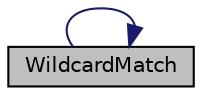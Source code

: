 digraph "WildcardMatch"
{
  edge [fontname="Helvetica",fontsize="10",labelfontname="Helvetica",labelfontsize="10"];
  node [fontname="Helvetica",fontsize="10",shape=record];
  rankdir="LR";
  Node6097 [label="WildcardMatch",height=0.2,width=0.4,color="black", fillcolor="grey75", style="filled", fontcolor="black"];
  Node6097 -> Node6097 [color="midnightblue",fontsize="10",style="solid",fontname="Helvetica"];
}
